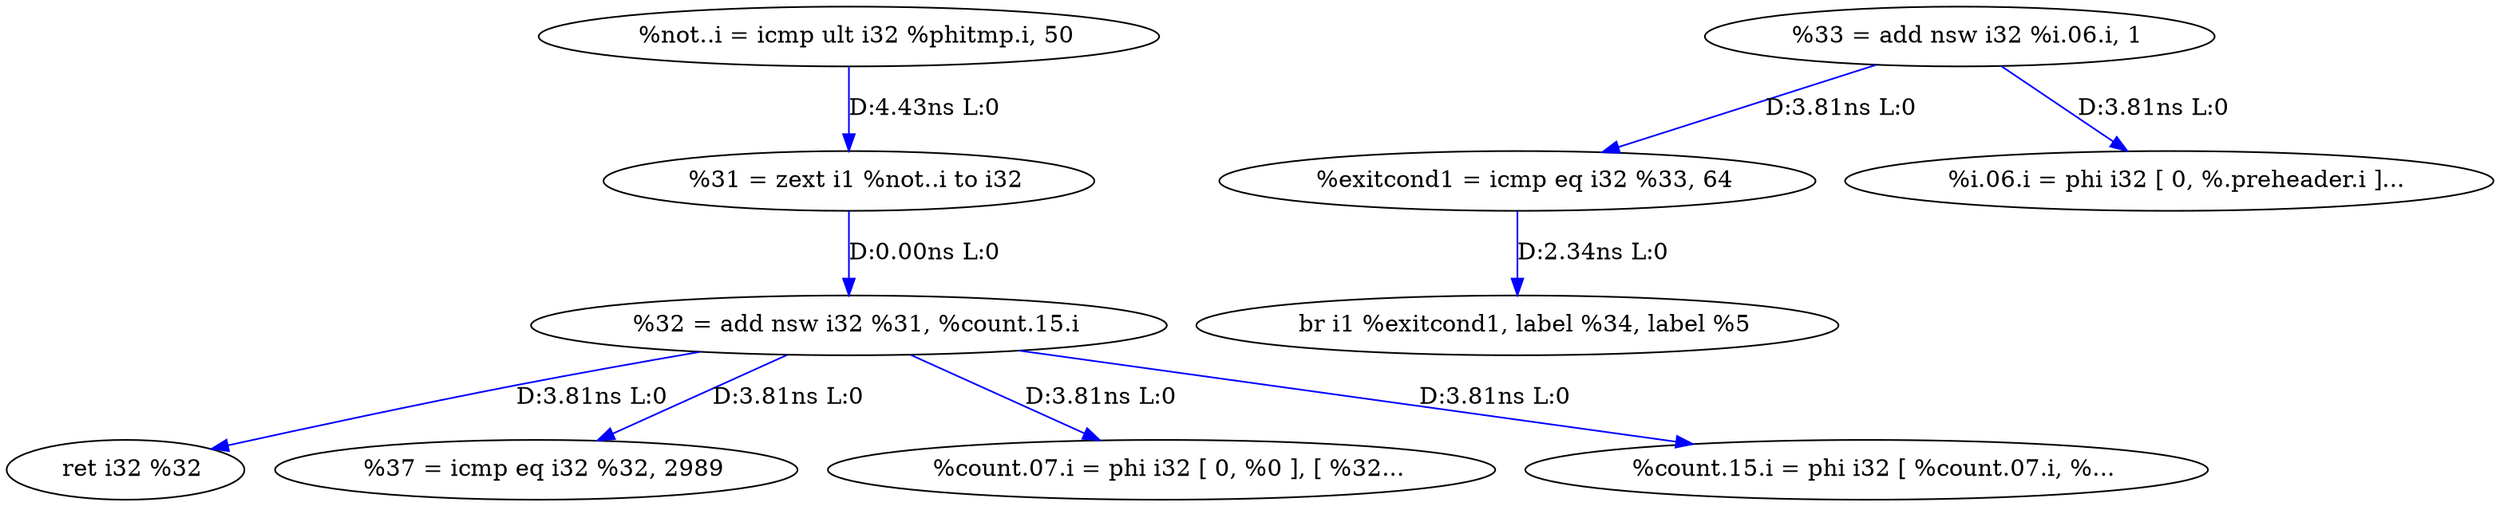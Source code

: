 digraph {
Node0xac4bef8[label="  %31 = zext i1 %not..i to i32"];
Node0xac4be58[label="  %not..i = icmp ult i32 %phitmp.i, 50"];
Node0xac4be58 -> Node0xac4bef8[label="D:4.43ns L:0",color=blue];
Node0xac4bf98[label="  %32 = add nsw i32 %31, %count.15.i"];
Node0xac4bef8 -> Node0xac4bf98[label="D:0.00ns L:0",color=blue];
Node0xac4cb20[label="  ret i32 %32"];
Node0xac4bf98 -> Node0xac4cb20[label="D:3.81ns L:0",color=blue];
Node0xac4c760[label="  %37 = icmp eq i32 %32, 2989"];
Node0xac4bf98 -> Node0xac4c760[label="D:3.81ns L:0",color=blue];
Node0xac3ade0[label="  %count.07.i = phi i32 [ 0, %0 ], [ %32..."];
Node0xac4bf98 -> Node0xac3ade0[label="D:3.81ns L:0",color=blue];
Node0xac49808[label="  %count.15.i = phi i32 [ %count.07.i, %..."];
Node0xac4bf98 -> Node0xac49808[label="D:3.81ns L:0",color=blue];
Node0xac3ab38[label="  %exitcond1 = icmp eq i32 %33, 64"];
Node0xac4c038[label="  %33 = add nsw i32 %i.06.i, 1"];
Node0xac4c038 -> Node0xac3ab38[label="D:3.81ns L:0",color=blue];
Node0xac49768[label="  %i.06.i = phi i32 [ 0, %.preheader.i ]..."];
Node0xac4c038 -> Node0xac49768[label="D:3.81ns L:0",color=blue];
Node0xac3ac38[label="  br i1 %exitcond1, label %34, label %5"];
Node0xac3ab38 -> Node0xac3ac38[label="D:2.34ns L:0",color=blue];
}
